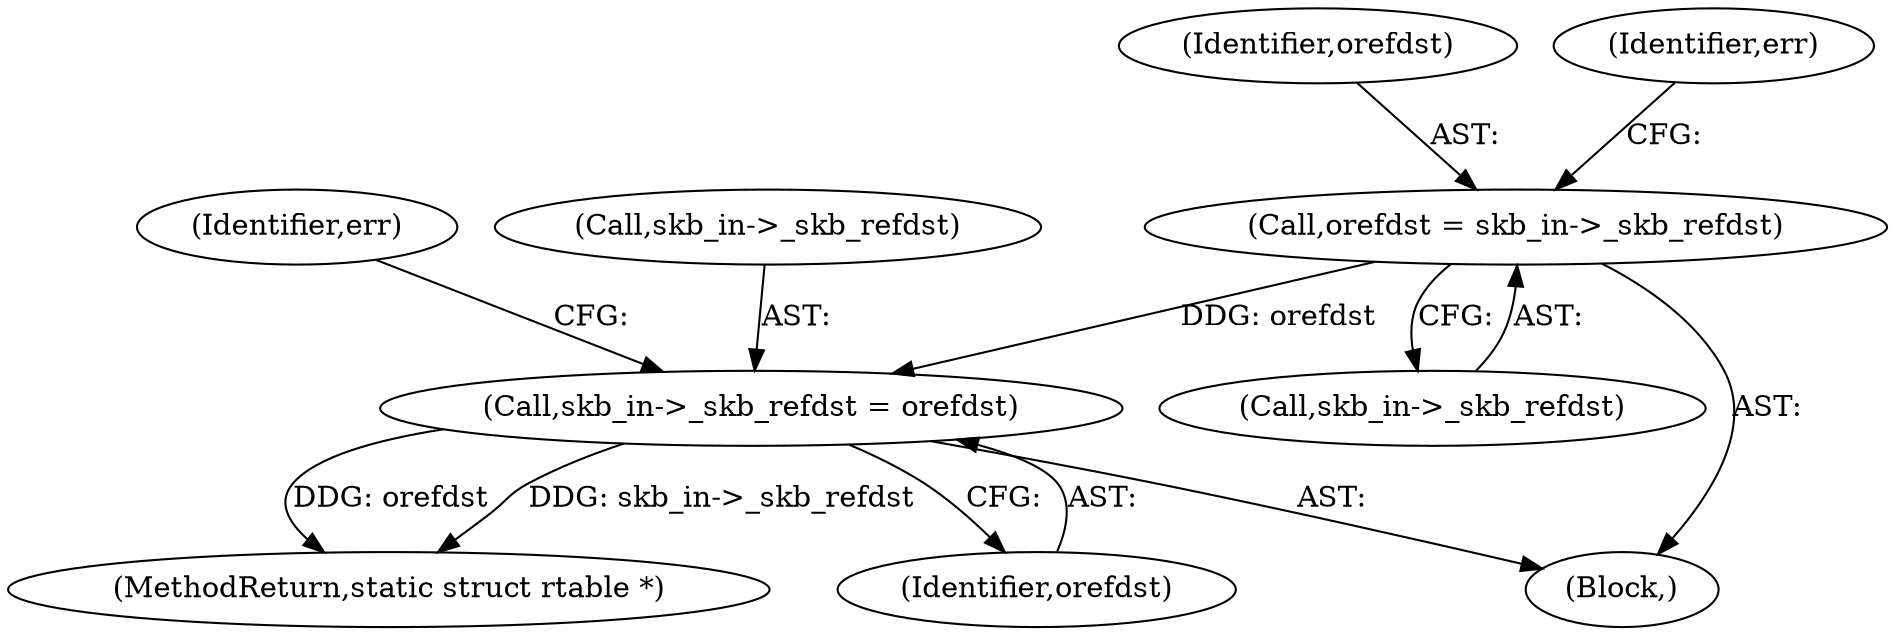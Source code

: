 digraph "0_linux_f6d8bd051c391c1c0458a30b2a7abcd939329259_12@pointer" {
"1000249" [label="(Call,orefdst = skb_in->_skb_refdst)"];
"1000280" [label="(Call,skb_in->_skb_refdst = orefdst)"];
"1000286" [label="(Identifier,err)"];
"1000251" [label="(Call,skb_in->_skb_refdst)"];
"1000350" [label="(MethodReturn,static struct rtable *)"];
"1000281" [label="(Call,skb_in->_skb_refdst)"];
"1000280" [label="(Call,skb_in->_skb_refdst = orefdst)"];
"1000250" [label="(Identifier,orefdst)"];
"1000255" [label="(Identifier,err)"];
"1000284" [label="(Identifier,orefdst)"];
"1000249" [label="(Call,orefdst = skb_in->_skb_refdst)"];
"1000224" [label="(Block,)"];
"1000249" -> "1000224"  [label="AST: "];
"1000249" -> "1000251"  [label="CFG: "];
"1000250" -> "1000249"  [label="AST: "];
"1000251" -> "1000249"  [label="AST: "];
"1000255" -> "1000249"  [label="CFG: "];
"1000249" -> "1000280"  [label="DDG: orefdst"];
"1000280" -> "1000224"  [label="AST: "];
"1000280" -> "1000284"  [label="CFG: "];
"1000281" -> "1000280"  [label="AST: "];
"1000284" -> "1000280"  [label="AST: "];
"1000286" -> "1000280"  [label="CFG: "];
"1000280" -> "1000350"  [label="DDG: orefdst"];
"1000280" -> "1000350"  [label="DDG: skb_in->_skb_refdst"];
}
